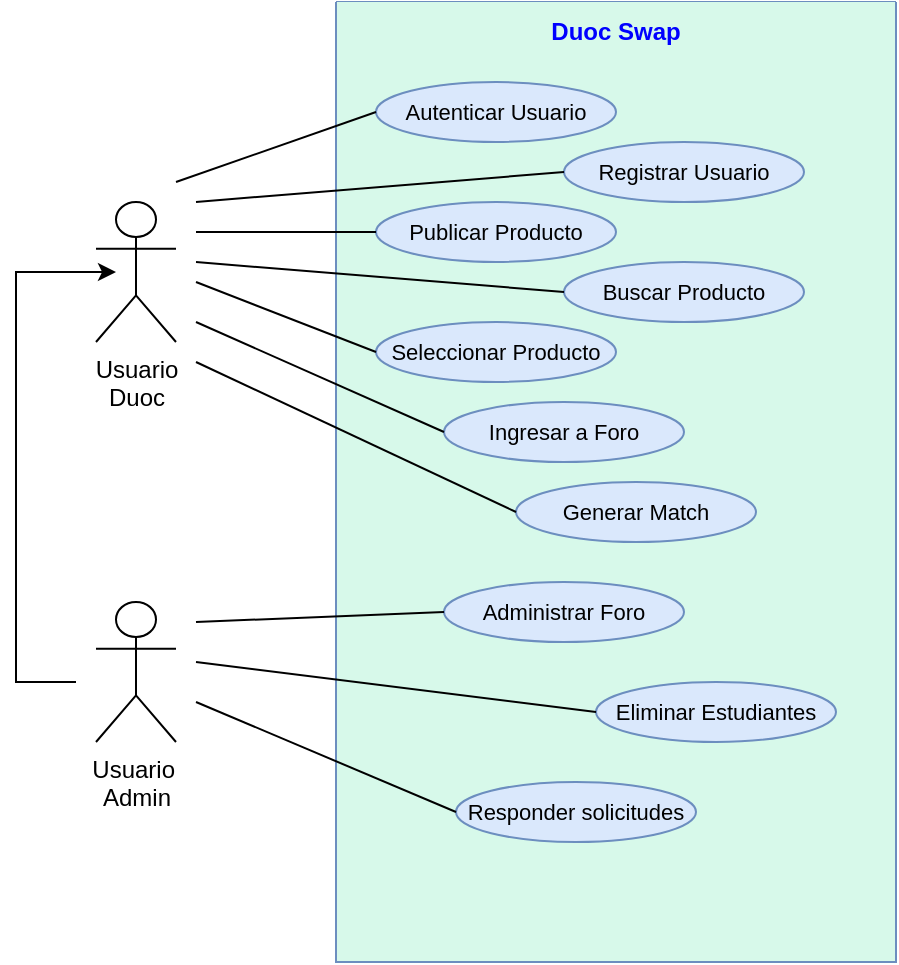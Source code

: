 <mxfile version="24.8.4">
  <diagram name="Página-1" id="OaYliGAIudep0e7oLeqe">
    <mxGraphModel dx="1114" dy="558" grid="1" gridSize="10" guides="1" tooltips="1" connect="1" arrows="1" fold="1" page="1" pageScale="1" pageWidth="827" pageHeight="1169" math="0" shadow="0">
      <root>
        <mxCell id="0" />
        <mxCell id="1" parent="0" />
        <mxCell id="auQA3VDWCA16ha1mFTgm-1" value="Usuario&lt;div&gt;Duoc&lt;/div&gt;" style="shape=umlActor;verticalLabelPosition=bottom;verticalAlign=top;html=1;outlineConnect=0;" vertex="1" parent="1">
          <mxGeometry x="120" y="140" width="40" height="70" as="geometry" />
        </mxCell>
        <mxCell id="auQA3VDWCA16ha1mFTgm-4" value="Usuario&amp;nbsp;&lt;div&gt;Admin&lt;/div&gt;" style="shape=umlActor;verticalLabelPosition=bottom;verticalAlign=top;html=1;outlineConnect=0;" vertex="1" parent="1">
          <mxGeometry x="120" y="340" width="40" height="70" as="geometry" />
        </mxCell>
        <mxCell id="auQA3VDWCA16ha1mFTgm-5" value="" style="endArrow=classic;html=1;rounded=0;" edge="1" parent="1">
          <mxGeometry width="50" height="50" relative="1" as="geometry">
            <mxPoint x="110" y="380" as="sourcePoint" />
            <mxPoint x="130" y="175" as="targetPoint" />
            <Array as="points">
              <mxPoint x="80" y="380" />
              <mxPoint x="80" y="175" />
            </Array>
          </mxGeometry>
        </mxCell>
        <mxCell id="auQA3VDWCA16ha1mFTgm-8" value="" style="swimlane;startSize=0;fillColor=#006aff;strokeColor=#6c8ebf;gradientColor=none;swimlaneFillColor=#d7f9ea;" vertex="1" parent="1">
          <mxGeometry x="240" y="40" width="280" height="480" as="geometry" />
        </mxCell>
        <mxCell id="auQA3VDWCA16ha1mFTgm-11" value="&lt;b&gt;&lt;font color=&quot;#0000ff&quot;&gt;Duoc Swap&lt;/font&gt;&lt;/b&gt;" style="text;html=1;align=center;verticalAlign=middle;whiteSpace=wrap;rounded=0;" vertex="1" parent="auQA3VDWCA16ha1mFTgm-8">
          <mxGeometry x="90" width="100" height="30" as="geometry" />
        </mxCell>
        <mxCell id="auQA3VDWCA16ha1mFTgm-12" value="&lt;font style=&quot;font-size: 11px;&quot;&gt;Autenticar Usuario&lt;/font&gt;" style="ellipse;whiteSpace=wrap;html=1;fillColor=#dae8fc;strokeColor=#6c8ebf;" vertex="1" parent="auQA3VDWCA16ha1mFTgm-8">
          <mxGeometry x="20" y="40" width="120" height="30" as="geometry" />
        </mxCell>
        <mxCell id="auQA3VDWCA16ha1mFTgm-13" value="&lt;font style=&quot;font-size: 11px;&quot;&gt;Registrar Usuario&lt;/font&gt;" style="ellipse;whiteSpace=wrap;html=1;fillColor=#dae8fc;strokeColor=#6c8ebf;" vertex="1" parent="auQA3VDWCA16ha1mFTgm-8">
          <mxGeometry x="114" y="70" width="120" height="30" as="geometry" />
        </mxCell>
        <mxCell id="auQA3VDWCA16ha1mFTgm-14" value="&lt;span style=&quot;font-size: 11px;&quot;&gt;Publicar Producto&lt;/span&gt;" style="ellipse;whiteSpace=wrap;html=1;fillColor=#dae8fc;strokeColor=#6c8ebf;" vertex="1" parent="auQA3VDWCA16ha1mFTgm-8">
          <mxGeometry x="20" y="100" width="120" height="30" as="geometry" />
        </mxCell>
        <mxCell id="auQA3VDWCA16ha1mFTgm-15" value="&lt;span style=&quot;font-size: 11px;&quot;&gt;Buscar Producto&lt;/span&gt;" style="ellipse;whiteSpace=wrap;html=1;fillColor=#dae8fc;strokeColor=#6c8ebf;" vertex="1" parent="auQA3VDWCA16ha1mFTgm-8">
          <mxGeometry x="114" y="130" width="120" height="30" as="geometry" />
        </mxCell>
        <mxCell id="auQA3VDWCA16ha1mFTgm-16" value="&lt;span style=&quot;font-size: 11px;&quot;&gt;Seleccionar Producto&lt;/span&gt;" style="ellipse;whiteSpace=wrap;html=1;fillColor=#dae8fc;strokeColor=#6c8ebf;" vertex="1" parent="auQA3VDWCA16ha1mFTgm-8">
          <mxGeometry x="20" y="160" width="120" height="30" as="geometry" />
        </mxCell>
        <mxCell id="auQA3VDWCA16ha1mFTgm-17" value="&lt;span style=&quot;font-size: 11px;&quot;&gt;Ingresar a Foro&lt;/span&gt;" style="ellipse;whiteSpace=wrap;html=1;fillColor=#dae8fc;strokeColor=#6c8ebf;" vertex="1" parent="auQA3VDWCA16ha1mFTgm-8">
          <mxGeometry x="54" y="200" width="120" height="30" as="geometry" />
        </mxCell>
        <mxCell id="auQA3VDWCA16ha1mFTgm-18" value="&lt;span style=&quot;font-size: 11px;&quot;&gt;Generar Match&lt;/span&gt;" style="ellipse;whiteSpace=wrap;html=1;fillColor=#dae8fc;strokeColor=#6c8ebf;" vertex="1" parent="auQA3VDWCA16ha1mFTgm-8">
          <mxGeometry x="90" y="240" width="120" height="30" as="geometry" />
        </mxCell>
        <mxCell id="auQA3VDWCA16ha1mFTgm-26" value="&lt;span style=&quot;font-size: 11px;&quot;&gt;Administrar Foro&lt;/span&gt;" style="ellipse;whiteSpace=wrap;html=1;fillColor=#dae8fc;strokeColor=#6c8ebf;" vertex="1" parent="auQA3VDWCA16ha1mFTgm-8">
          <mxGeometry x="54" y="290" width="120" height="30" as="geometry" />
        </mxCell>
        <mxCell id="auQA3VDWCA16ha1mFTgm-27" value="&lt;span style=&quot;font-size: 11px;&quot;&gt;Eliminar Estudiantes&lt;/span&gt;" style="ellipse;whiteSpace=wrap;html=1;fillColor=#dae8fc;strokeColor=#6c8ebf;" vertex="1" parent="auQA3VDWCA16ha1mFTgm-8">
          <mxGeometry x="130" y="340" width="120" height="30" as="geometry" />
        </mxCell>
        <mxCell id="auQA3VDWCA16ha1mFTgm-28" value="&lt;span style=&quot;font-size: 11px;&quot;&gt;Responder solicitudes&lt;/span&gt;" style="ellipse;whiteSpace=wrap;html=1;fillColor=#dae8fc;strokeColor=#6c8ebf;" vertex="1" parent="auQA3VDWCA16ha1mFTgm-8">
          <mxGeometry x="60" y="390" width="120" height="30" as="geometry" />
        </mxCell>
        <mxCell id="auQA3VDWCA16ha1mFTgm-19" value="" style="endArrow=none;html=1;rounded=0;entryX=0;entryY=0.5;entryDx=0;entryDy=0;" edge="1" parent="1" target="auQA3VDWCA16ha1mFTgm-12">
          <mxGeometry width="50" height="50" relative="1" as="geometry">
            <mxPoint x="160" y="130" as="sourcePoint" />
            <mxPoint x="200" y="70" as="targetPoint" />
          </mxGeometry>
        </mxCell>
        <mxCell id="auQA3VDWCA16ha1mFTgm-20" value="" style="endArrow=none;html=1;rounded=0;entryX=0;entryY=0.5;entryDx=0;entryDy=0;" edge="1" parent="1" target="auQA3VDWCA16ha1mFTgm-13">
          <mxGeometry width="50" height="50" relative="1" as="geometry">
            <mxPoint x="170" y="140" as="sourcePoint" />
            <mxPoint x="350" y="170" as="targetPoint" />
          </mxGeometry>
        </mxCell>
        <mxCell id="auQA3VDWCA16ha1mFTgm-21" value="" style="endArrow=none;html=1;rounded=0;entryX=0;entryY=0.5;entryDx=0;entryDy=0;" edge="1" parent="1" target="auQA3VDWCA16ha1mFTgm-14">
          <mxGeometry width="50" height="50" relative="1" as="geometry">
            <mxPoint x="170" y="155" as="sourcePoint" />
            <mxPoint x="350" y="170" as="targetPoint" />
          </mxGeometry>
        </mxCell>
        <mxCell id="auQA3VDWCA16ha1mFTgm-22" value="" style="endArrow=none;html=1;rounded=0;entryX=0;entryY=0.5;entryDx=0;entryDy=0;" edge="1" parent="1" target="auQA3VDWCA16ha1mFTgm-15">
          <mxGeometry width="50" height="50" relative="1" as="geometry">
            <mxPoint x="170" y="170" as="sourcePoint" />
            <mxPoint x="350" y="170" as="targetPoint" />
          </mxGeometry>
        </mxCell>
        <mxCell id="auQA3VDWCA16ha1mFTgm-23" value="" style="endArrow=none;html=1;rounded=0;entryX=0;entryY=0.5;entryDx=0;entryDy=0;" edge="1" parent="1" target="auQA3VDWCA16ha1mFTgm-16">
          <mxGeometry width="50" height="50" relative="1" as="geometry">
            <mxPoint x="170" y="180" as="sourcePoint" />
            <mxPoint x="350" y="170" as="targetPoint" />
          </mxGeometry>
        </mxCell>
        <mxCell id="auQA3VDWCA16ha1mFTgm-24" value="" style="endArrow=none;html=1;rounded=0;entryX=0;entryY=0.5;entryDx=0;entryDy=0;" edge="1" parent="1" target="auQA3VDWCA16ha1mFTgm-17">
          <mxGeometry width="50" height="50" relative="1" as="geometry">
            <mxPoint x="170" y="200" as="sourcePoint" />
            <mxPoint x="350" y="250" as="targetPoint" />
          </mxGeometry>
        </mxCell>
        <mxCell id="auQA3VDWCA16ha1mFTgm-25" value="" style="endArrow=none;html=1;rounded=0;entryX=0;entryY=0.5;entryDx=0;entryDy=0;" edge="1" parent="1" target="auQA3VDWCA16ha1mFTgm-18">
          <mxGeometry width="50" height="50" relative="1" as="geometry">
            <mxPoint x="170" y="220" as="sourcePoint" />
            <mxPoint x="200" y="280" as="targetPoint" />
          </mxGeometry>
        </mxCell>
        <mxCell id="auQA3VDWCA16ha1mFTgm-29" value="" style="endArrow=none;html=1;rounded=0;entryX=0;entryY=0.5;entryDx=0;entryDy=0;" edge="1" parent="1" target="auQA3VDWCA16ha1mFTgm-26">
          <mxGeometry width="50" height="50" relative="1" as="geometry">
            <mxPoint x="170" y="350" as="sourcePoint" />
            <mxPoint x="160" y="500" as="targetPoint" />
          </mxGeometry>
        </mxCell>
        <mxCell id="auQA3VDWCA16ha1mFTgm-30" value="" style="endArrow=none;html=1;rounded=0;entryX=0;entryY=0.5;entryDx=0;entryDy=0;" edge="1" parent="1" target="auQA3VDWCA16ha1mFTgm-27">
          <mxGeometry width="50" height="50" relative="1" as="geometry">
            <mxPoint x="170" y="370" as="sourcePoint" />
            <mxPoint x="170" y="460" as="targetPoint" />
          </mxGeometry>
        </mxCell>
        <mxCell id="auQA3VDWCA16ha1mFTgm-31" value="" style="endArrow=none;html=1;rounded=0;entryX=0;entryY=0.5;entryDx=0;entryDy=0;" edge="1" parent="1" target="auQA3VDWCA16ha1mFTgm-28">
          <mxGeometry width="50" height="50" relative="1" as="geometry">
            <mxPoint x="170" y="390" as="sourcePoint" />
            <mxPoint x="60" y="470" as="targetPoint" />
          </mxGeometry>
        </mxCell>
      </root>
    </mxGraphModel>
  </diagram>
</mxfile>
